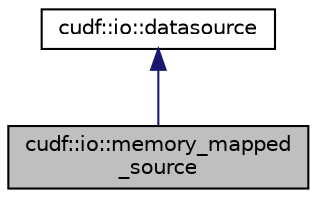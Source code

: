 digraph "cudf::io::memory_mapped_source"
{
 // LATEX_PDF_SIZE
  edge [fontname="Helvetica",fontsize="10",labelfontname="Helvetica",labelfontsize="10"];
  node [fontname="Helvetica",fontsize="10",shape=record];
  Node1 [label="cudf::io::memory_mapped\l_source",height=0.2,width=0.4,color="black", fillcolor="grey75", style="filled", fontcolor="black",tooltip="Implementation class for reading from a file or memory source using memory mapped access."];
  Node2 -> Node1 [dir="back",color="midnightblue",fontsize="10",style="solid",fontname="Helvetica"];
  Node2 [label="cudf::io::datasource",height=0.2,width=0.4,color="black", fillcolor="white", style="filled",URL="$classcudf_1_1io_1_1datasource.html",tooltip="Class for reading from a file or memory source."];
}

